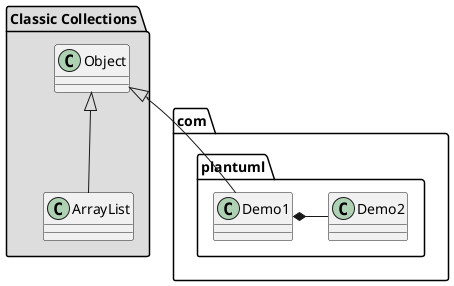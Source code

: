 @startuml
	package "Classic Collections" #DDDDDD {
		Object <|-- ArrayList
	}
	package com.plantuml {
		Object <|-- Demo1
		Demo1 *- Demo2
	}
@enduml